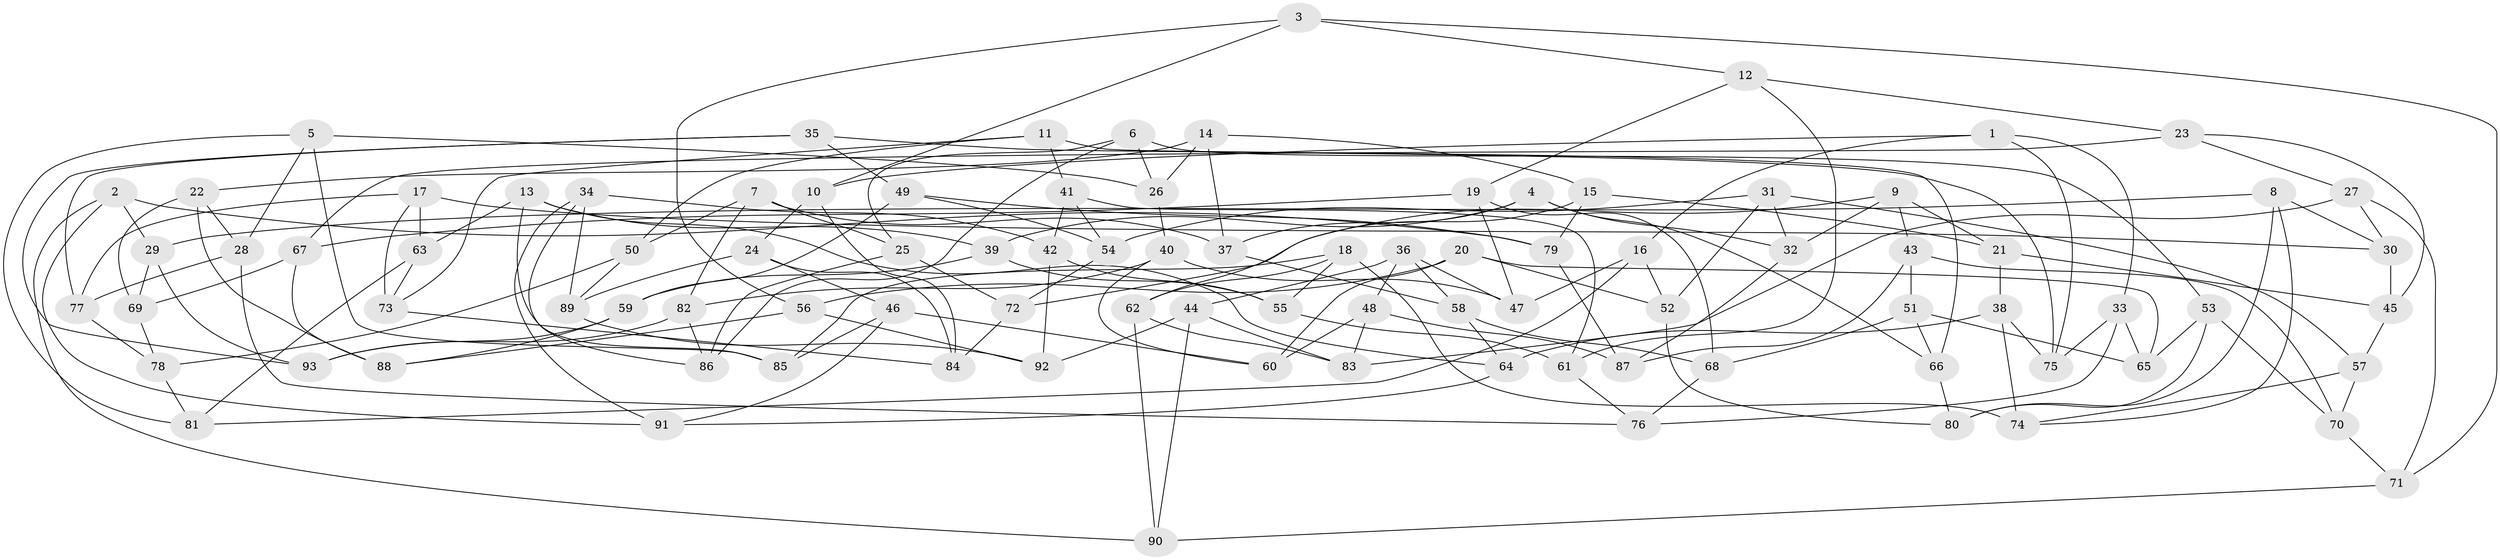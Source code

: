 // Generated by graph-tools (version 1.1) at 2025/50/03/09/25 03:50:53]
// undirected, 93 vertices, 186 edges
graph export_dot {
graph [start="1"]
  node [color=gray90,style=filled];
  1;
  2;
  3;
  4;
  5;
  6;
  7;
  8;
  9;
  10;
  11;
  12;
  13;
  14;
  15;
  16;
  17;
  18;
  19;
  20;
  21;
  22;
  23;
  24;
  25;
  26;
  27;
  28;
  29;
  30;
  31;
  32;
  33;
  34;
  35;
  36;
  37;
  38;
  39;
  40;
  41;
  42;
  43;
  44;
  45;
  46;
  47;
  48;
  49;
  50;
  51;
  52;
  53;
  54;
  55;
  56;
  57;
  58;
  59;
  60;
  61;
  62;
  63;
  64;
  65;
  66;
  67;
  68;
  69;
  70;
  71;
  72;
  73;
  74;
  75;
  76;
  77;
  78;
  79;
  80;
  81;
  82;
  83;
  84;
  85;
  86;
  87;
  88;
  89;
  90;
  91;
  92;
  93;
  1 -- 10;
  1 -- 75;
  1 -- 33;
  1 -- 16;
  2 -- 91;
  2 -- 79;
  2 -- 90;
  2 -- 29;
  3 -- 10;
  3 -- 71;
  3 -- 12;
  3 -- 56;
  4 -- 32;
  4 -- 37;
  4 -- 39;
  4 -- 66;
  5 -- 85;
  5 -- 81;
  5 -- 26;
  5 -- 28;
  6 -- 53;
  6 -- 26;
  6 -- 86;
  6 -- 25;
  7 -- 50;
  7 -- 37;
  7 -- 25;
  7 -- 82;
  8 -- 29;
  8 -- 74;
  8 -- 30;
  8 -- 80;
  9 -- 21;
  9 -- 43;
  9 -- 32;
  9 -- 72;
  10 -- 24;
  10 -- 84;
  11 -- 66;
  11 -- 50;
  11 -- 73;
  11 -- 41;
  12 -- 61;
  12 -- 19;
  12 -- 23;
  13 -- 64;
  13 -- 85;
  13 -- 39;
  13 -- 63;
  14 -- 22;
  14 -- 15;
  14 -- 37;
  14 -- 26;
  15 -- 21;
  15 -- 79;
  15 -- 62;
  16 -- 52;
  16 -- 81;
  16 -- 47;
  17 -- 77;
  17 -- 30;
  17 -- 63;
  17 -- 73;
  18 -- 85;
  18 -- 55;
  18 -- 74;
  18 -- 62;
  19 -- 68;
  19 -- 47;
  19 -- 67;
  20 -- 65;
  20 -- 52;
  20 -- 60;
  20 -- 56;
  21 -- 38;
  21 -- 45;
  22 -- 28;
  22 -- 88;
  22 -- 69;
  23 -- 27;
  23 -- 67;
  23 -- 45;
  24 -- 84;
  24 -- 89;
  24 -- 46;
  25 -- 72;
  25 -- 86;
  26 -- 40;
  27 -- 30;
  27 -- 83;
  27 -- 71;
  28 -- 77;
  28 -- 76;
  29 -- 69;
  29 -- 93;
  30 -- 45;
  31 -- 57;
  31 -- 52;
  31 -- 54;
  31 -- 32;
  32 -- 87;
  33 -- 75;
  33 -- 76;
  33 -- 65;
  34 -- 42;
  34 -- 86;
  34 -- 91;
  34 -- 89;
  35 -- 75;
  35 -- 49;
  35 -- 77;
  35 -- 93;
  36 -- 48;
  36 -- 58;
  36 -- 44;
  36 -- 47;
  37 -- 58;
  38 -- 75;
  38 -- 74;
  38 -- 64;
  39 -- 55;
  39 -- 59;
  40 -- 82;
  40 -- 47;
  40 -- 60;
  41 -- 54;
  41 -- 61;
  41 -- 42;
  42 -- 92;
  42 -- 55;
  43 -- 87;
  43 -- 70;
  43 -- 51;
  44 -- 92;
  44 -- 90;
  44 -- 83;
  45 -- 57;
  46 -- 85;
  46 -- 60;
  46 -- 91;
  48 -- 87;
  48 -- 83;
  48 -- 60;
  49 -- 59;
  49 -- 54;
  49 -- 79;
  50 -- 89;
  50 -- 78;
  51 -- 68;
  51 -- 66;
  51 -- 65;
  52 -- 80;
  53 -- 65;
  53 -- 80;
  53 -- 70;
  54 -- 72;
  55 -- 61;
  56 -- 88;
  56 -- 92;
  57 -- 74;
  57 -- 70;
  58 -- 68;
  58 -- 64;
  59 -- 93;
  59 -- 88;
  61 -- 76;
  62 -- 90;
  62 -- 83;
  63 -- 73;
  63 -- 81;
  64 -- 91;
  66 -- 80;
  67 -- 69;
  67 -- 88;
  68 -- 76;
  69 -- 78;
  70 -- 71;
  71 -- 90;
  72 -- 84;
  73 -- 84;
  77 -- 78;
  78 -- 81;
  79 -- 87;
  82 -- 93;
  82 -- 86;
  89 -- 92;
}
